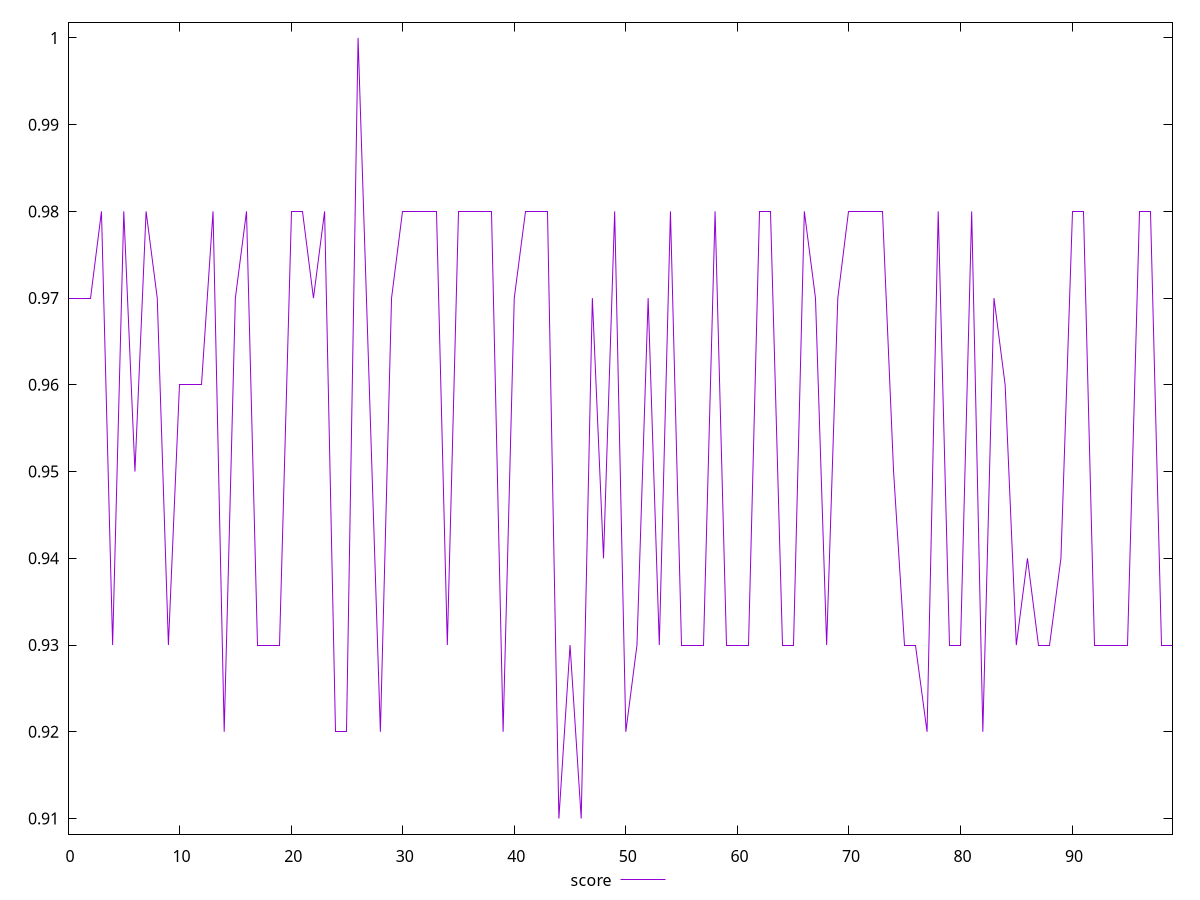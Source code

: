 reset

$score <<EOF
0 0.97
1 0.97
2 0.97
3 0.98
4 0.93
5 0.98
6 0.95
7 0.98
8 0.97
9 0.93
10 0.96
11 0.96
12 0.96
13 0.98
14 0.92
15 0.97
16 0.98
17 0.93
18 0.93
19 0.93
20 0.98
21 0.98
22 0.97
23 0.98
24 0.92
25 0.92
26 1
27 0.96
28 0.92
29 0.97
30 0.98
31 0.98
32 0.98
33 0.98
34 0.93
35 0.98
36 0.98
37 0.98
38 0.98
39 0.92
40 0.97
41 0.98
42 0.98
43 0.98
44 0.91
45 0.93
46 0.91
47 0.97
48 0.94
49 0.98
50 0.92
51 0.93
52 0.97
53 0.93
54 0.98
55 0.93
56 0.93
57 0.93
58 0.98
59 0.93
60 0.93
61 0.93
62 0.98
63 0.98
64 0.93
65 0.93
66 0.98
67 0.97
68 0.93
69 0.97
70 0.98
71 0.98
72 0.98
73 0.98
74 0.95
75 0.93
76 0.93
77 0.92
78 0.98
79 0.93
80 0.93
81 0.98
82 0.92
83 0.97
84 0.96
85 0.93
86 0.94
87 0.93
88 0.93
89 0.94
90 0.98
91 0.98
92 0.93
93 0.93
94 0.93
95 0.93
96 0.98
97 0.98
98 0.93
99 0.93
EOF

set key outside below
set xrange [0:99]
set yrange [0.9082:1.0018]
set trange [0.9082:1.0018]
set terminal svg size 640, 500 enhanced background rgb 'white'
set output "reports/report_00032_2021-02-25T10-28-15.087Z/largest-contentful-paint/samples/card/score/values.svg"

plot $score title "score" with line

reset
